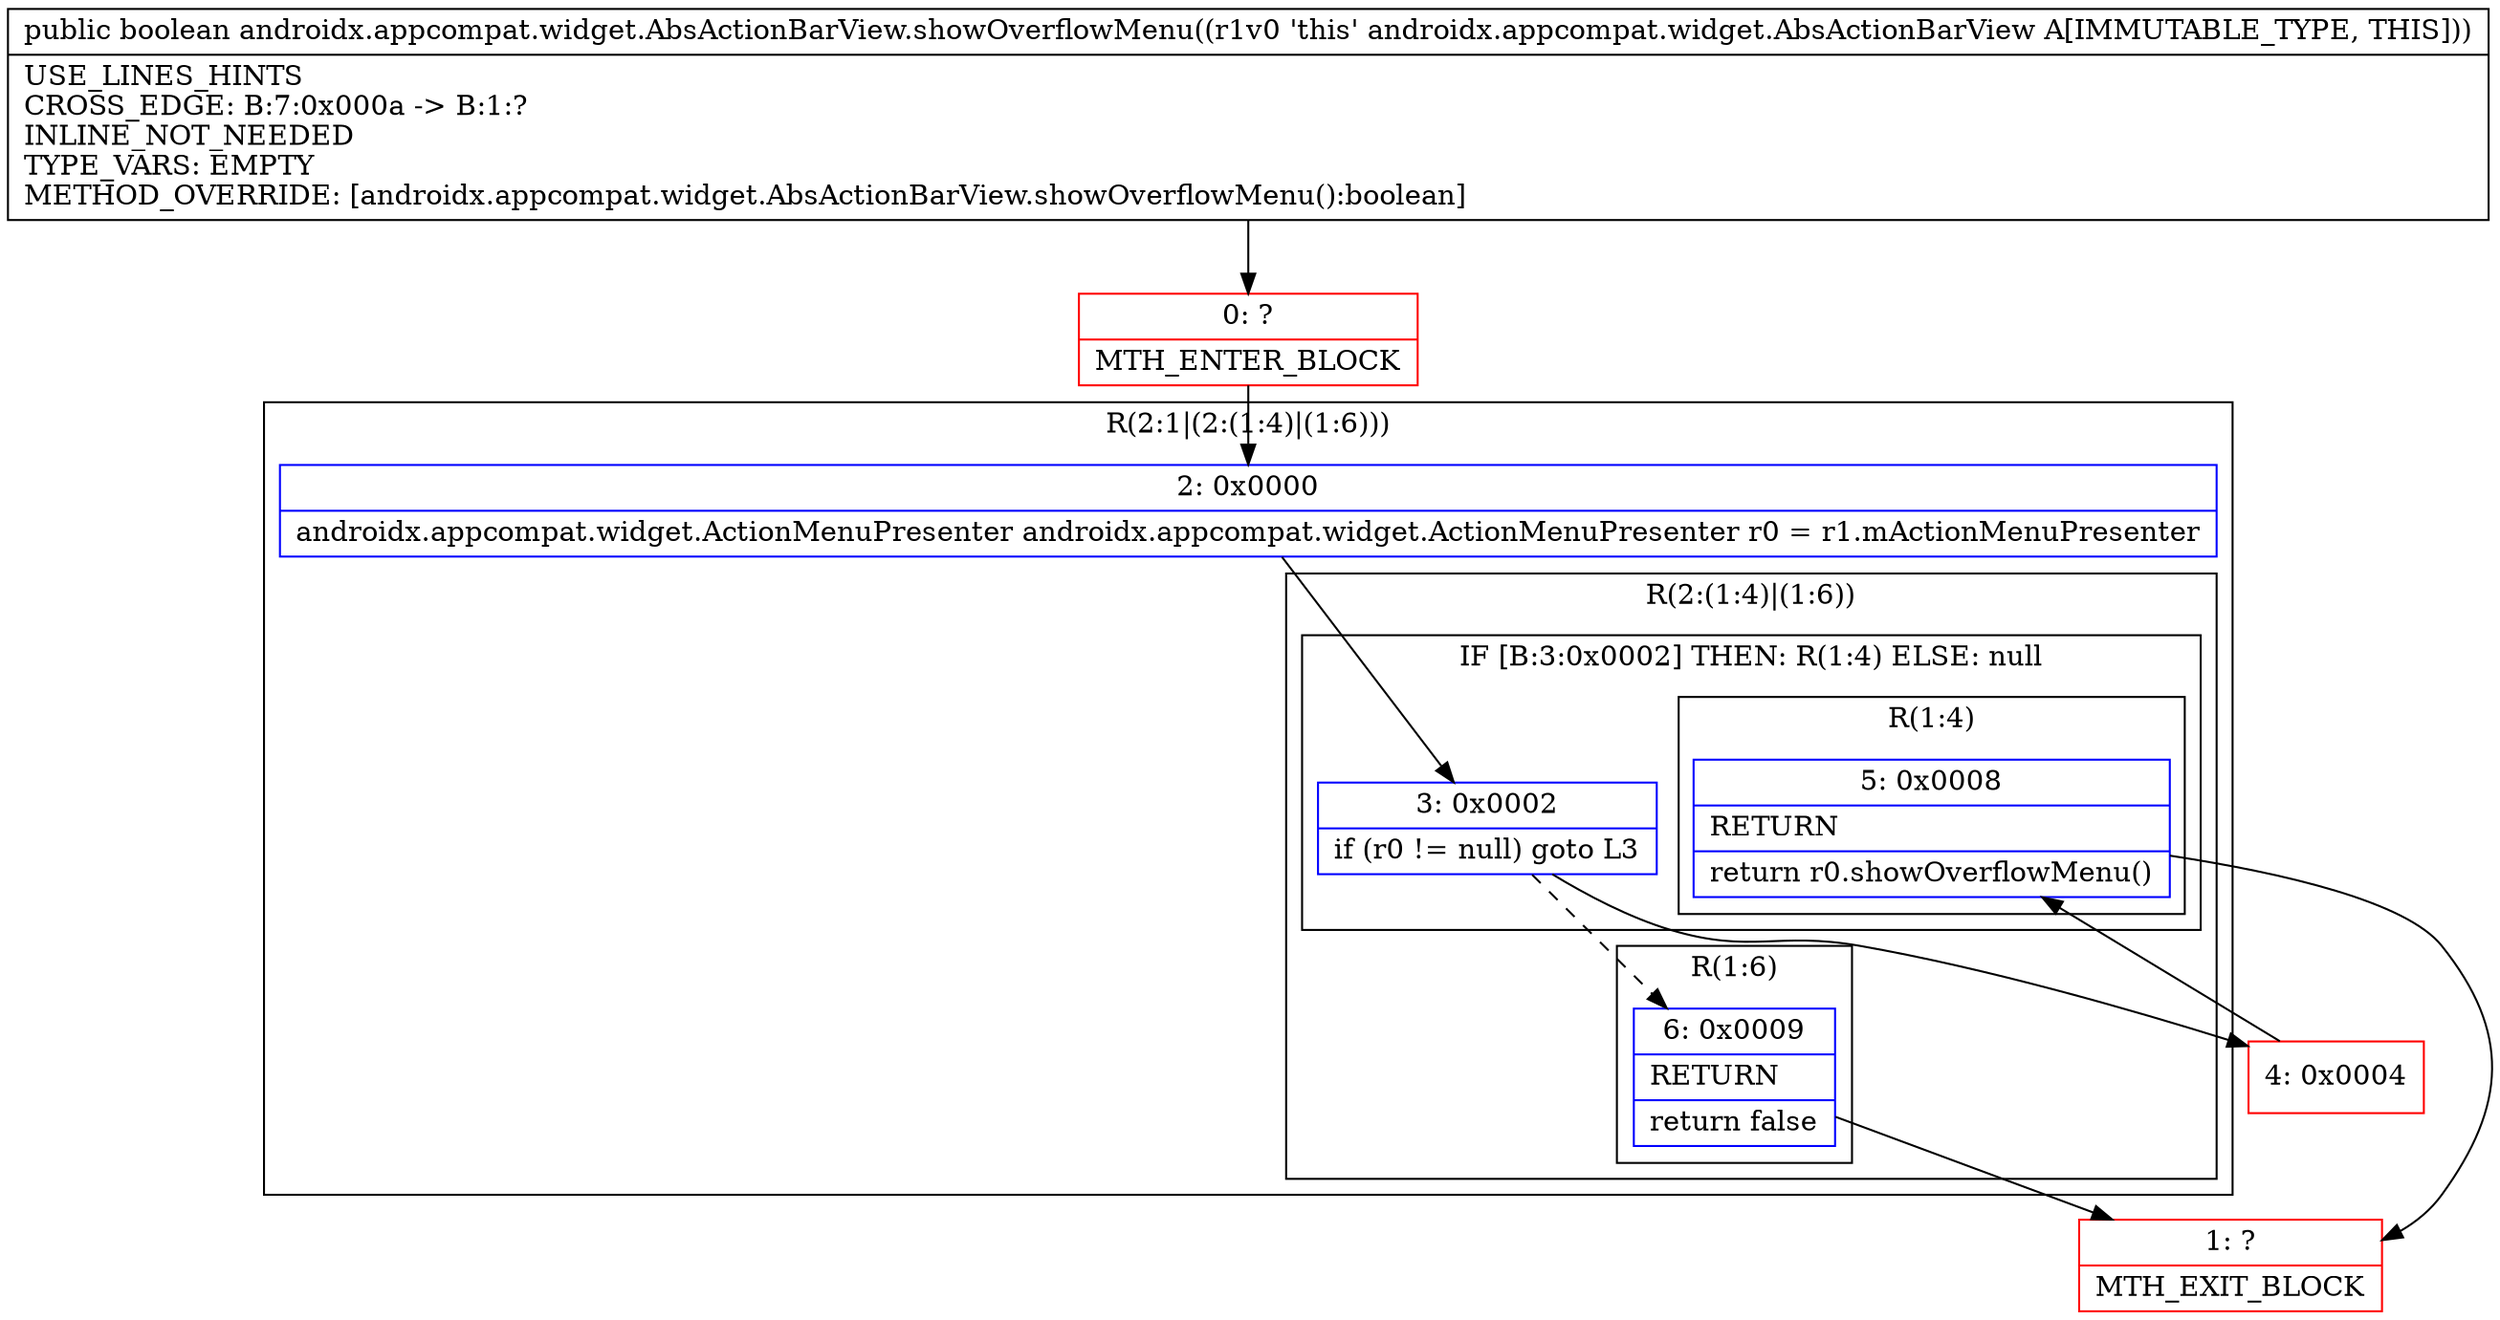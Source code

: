 digraph "CFG forandroidx.appcompat.widget.AbsActionBarView.showOverflowMenu()Z" {
subgraph cluster_Region_651872145 {
label = "R(2:1|(2:(1:4)|(1:6)))";
node [shape=record,color=blue];
Node_2 [shape=record,label="{2\:\ 0x0000|androidx.appcompat.widget.ActionMenuPresenter androidx.appcompat.widget.ActionMenuPresenter r0 = r1.mActionMenuPresenter\l}"];
subgraph cluster_Region_1551687315 {
label = "R(2:(1:4)|(1:6))";
node [shape=record,color=blue];
subgraph cluster_IfRegion_1743794257 {
label = "IF [B:3:0x0002] THEN: R(1:4) ELSE: null";
node [shape=record,color=blue];
Node_3 [shape=record,label="{3\:\ 0x0002|if (r0 != null) goto L3\l}"];
subgraph cluster_Region_2114674926 {
label = "R(1:4)";
node [shape=record,color=blue];
Node_5 [shape=record,label="{5\:\ 0x0008|RETURN\l|return r0.showOverflowMenu()\l}"];
}
}
subgraph cluster_Region_1813955305 {
label = "R(1:6)";
node [shape=record,color=blue];
Node_6 [shape=record,label="{6\:\ 0x0009|RETURN\l|return false\l}"];
}
}
}
Node_0 [shape=record,color=red,label="{0\:\ ?|MTH_ENTER_BLOCK\l}"];
Node_4 [shape=record,color=red,label="{4\:\ 0x0004}"];
Node_1 [shape=record,color=red,label="{1\:\ ?|MTH_EXIT_BLOCK\l}"];
MethodNode[shape=record,label="{public boolean androidx.appcompat.widget.AbsActionBarView.showOverflowMenu((r1v0 'this' androidx.appcompat.widget.AbsActionBarView A[IMMUTABLE_TYPE, THIS]))  | USE_LINES_HINTS\lCROSS_EDGE: B:7:0x000a \-\> B:1:?\lINLINE_NOT_NEEDED\lTYPE_VARS: EMPTY\lMETHOD_OVERRIDE: [androidx.appcompat.widget.AbsActionBarView.showOverflowMenu():boolean]\l}"];
MethodNode -> Node_0;Node_2 -> Node_3;
Node_3 -> Node_4;
Node_3 -> Node_6[style=dashed];
Node_5 -> Node_1;
Node_6 -> Node_1;
Node_0 -> Node_2;
Node_4 -> Node_5;
}

